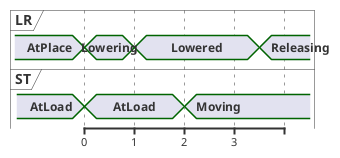 {
  "sha1": "7ei6fxyble29ov2gdqy80b1j7tsthka",
  "insertion": {
    "when": "2024-05-30T20:48:21.182Z",
    "user": "plantuml@gmail.com"
  }
}
@startuml
concise "LR" as LR
concise "ST" as ST

LR is AtPlace
ST is AtLoad

@LR
0 is Lowering
1 is Lowered
3.5 is Releasing
 
@ST
0 is AtLoad
2 is Moving
@enduml
